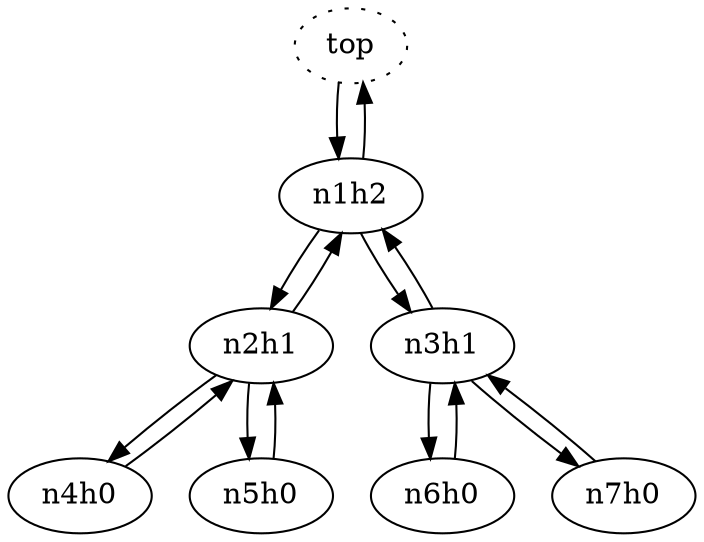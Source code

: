 
//
digraph {
 n2147483647h3
 [label="top"][style = dotted]
 n2147483647h3 -> n1h2
 n1h2 -> n2147483647h3
 n1h2 -> n2h1
 n2h1 -> n1h2
 n2h1 -> n4h0
 n4h0 -> n2h1
 n2h1 -> n5h0
 n5h0 -> n2h1
 n1h2 -> n3h1
 n3h1 -> n1h2
 n3h1 -> n6h0
 n6h0 -> n3h1
 n3h1 -> n7h0
 n7h0 -> n3h1
}
